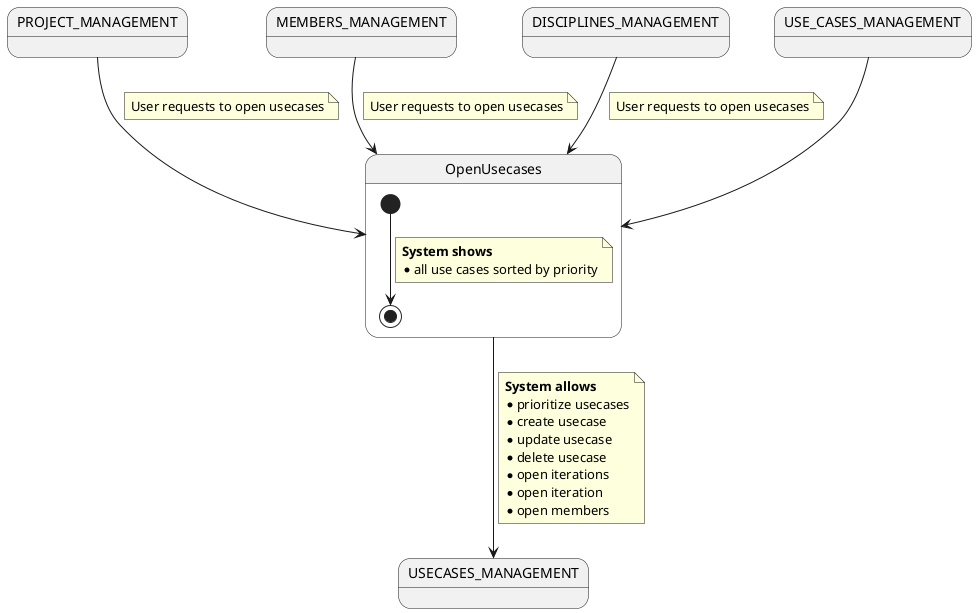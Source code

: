 @startuml

PROJECT_MANAGEMENT --> OpenUsecases
note on link
        User requests to open usecases
    end note
MEMBERS_MANAGEMENT --> OpenUsecases
note on link
        User requests to open usecases
    end note
DISCIPLINES_MANAGEMENT --> OpenUsecases
note on link
        User requests to open usecases
    end note

    USE_CASES_MANAGEMENT --> OpenUsecases

state OpenUsecases {
    [*] --> [*]
    note on link
        <b>System shows</b>
        * all use cases sorted by priority
        end note
}

OpenUsecases --> USECASES_MANAGEMENT
    note on link
    <b>System allows</b>
    * prioritize usecases
    * create usecase
    * update usecase
    * delete usecase
    * open iterations
    * open iteration
    * open members
    end note

@enduml
